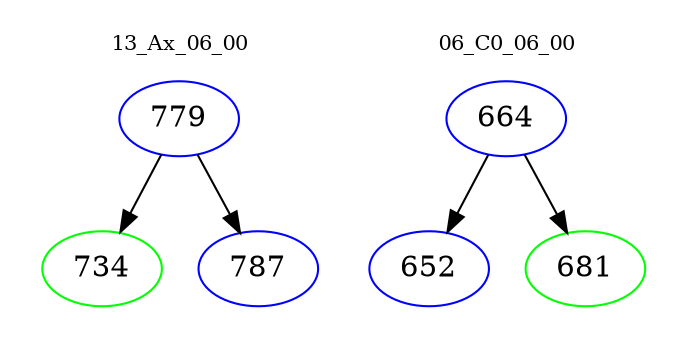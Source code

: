 digraph{
subgraph cluster_0 {
color = white
label = "13_Ax_06_00";
fontsize=10;
T0_779 [label="779", color="blue"]
T0_779 -> T0_734 [color="black"]
T0_734 [label="734", color="green"]
T0_779 -> T0_787 [color="black"]
T0_787 [label="787", color="blue"]
}
subgraph cluster_1 {
color = white
label = "06_C0_06_00";
fontsize=10;
T1_664 [label="664", color="blue"]
T1_664 -> T1_652 [color="black"]
T1_652 [label="652", color="blue"]
T1_664 -> T1_681 [color="black"]
T1_681 [label="681", color="green"]
}
}
